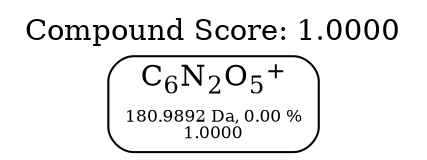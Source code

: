 strict digraph {
	node [shape=rect,style=rounded];
	labelloc="t";
	label="Compound Score: 1.0000";
	C6HN2O5 [label=<C<SUB>6</SUB>N<SUB>2</SUB>O<SUB>5</SUB><SUP>+</SUP><FONT POINT-SIZE="8"><BR /> <BR />180.9892 Da, 0.00 %<BR />1.0000</FONT>>];

}